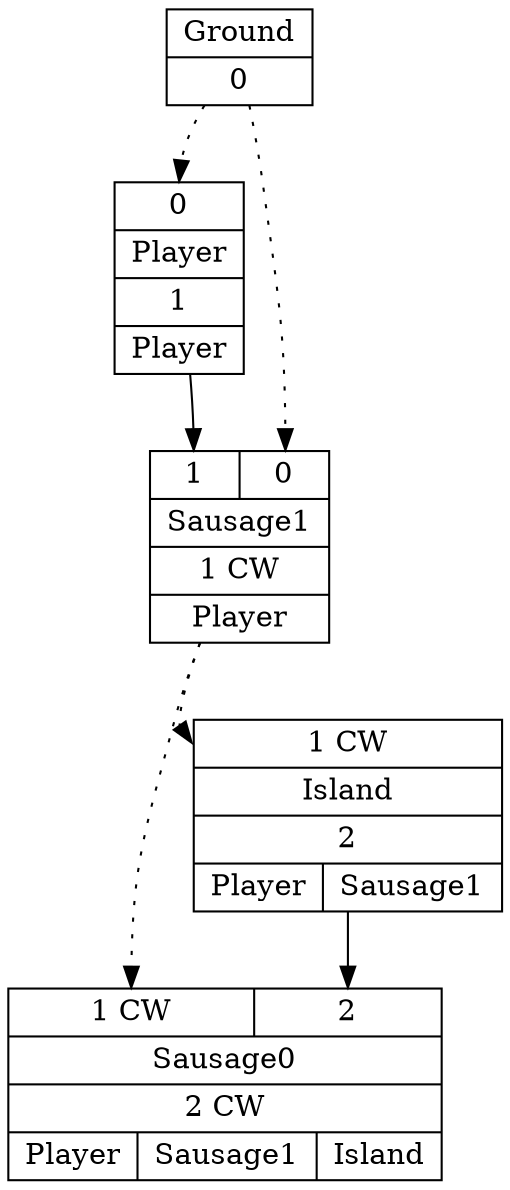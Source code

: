 digraph G {
node [shape=record];
Player[ label ="{{<GroundP>0}|{Player}|<PlayerOUT>1|{Player}}"];
Ground[ label ="{{Ground}|<GroundOUT>0}"];
Player[ label ="{{<GroundP>0}|{Player}|<PlayerOUT>1|{Player}}"];
Ground[ label ="{{Ground}|<GroundOUT>0}"];
Player[ label ="{{<GroundP>0}|{Player}|<PlayerOUT>1|{Player}}"];
Player[ label ="{{<GroundP>0}|{Player}|<PlayerOUT>1|{Player}}"];
Sausage1[ label ="{{<Player>1|<GroundP>0}|{Sausage1}|<Sausage1OUT>1 CW|{Player}}"];
Ground[ label ="{{Ground}|<GroundOUT>0}"];
Player[ label ="{{<GroundP>0}|{Player}|<PlayerOUT>1|{Player}}"];
Ground[ label ="{{Ground}|<GroundOUT>0}"];
Player[ label ="{{<GroundP>0}|{Player}|<PlayerOUT>1|{Player}}"];
Ground[ label ="{{Ground}|<GroundOUT>0}"];
Sausage1[ label ="{{<Player>1|<GroundP>0}|{Sausage1}|<Sausage1OUT>1 CW|{Player}}"];
Ground[ label ="{{Ground}|<GroundOUT>0}"];
Sausage1[ label ="{{<Player>1|<GroundP>0}|{Sausage1}|<Sausage1OUT>1 CW|{Player}}"];
Sausage1[ label ="{{<Player>1|<GroundP>0}|{Sausage1}|<Sausage1OUT>1 CW|{Player}}"];
Sausage0[ label ="{{<Sausage1P>1 CW|<Island>2}|{Sausage0}|<Sausage0OUT>2 CW|{Player|Sausage1|Island}}"];
Sausage1[ label ="{{<Player>1|<GroundP>0}|{Sausage1}|<Sausage1OUT>1 CW|{Player}}"];
Island[ label ="{{<Sausage1P>1 CW}|{Island}|<IslandOUT>2|{Player|Sausage1}}"];
Ground[ label ="{{Ground}|<GroundOUT>0}"];
Sausage1[ label ="{{<Player>1|<GroundP>0}|{Sausage1}|<Sausage1OUT>1 CW|{Player}}"];
Ground[ label ="{{Ground}|<GroundOUT>0}"];
Sausage1[ label ="{{<Player>1|<GroundP>0}|{Sausage1}|<Sausage1OUT>1 CW|{Player}}"];
Sausage1[ label ="{{<Player>1|<GroundP>0}|{Sausage1}|<Sausage1OUT>1 CW|{Player}}"];
Sausage0[ label ="{{<Sausage1P>1 CW|<Island>2}|{Sausage0}|<Sausage0OUT>2 CW|{Player|Sausage1|Island}}"];
Sausage1[ label ="{{<Player>1|<GroundP>0}|{Sausage1}|<Sausage1OUT>1 CW|{Player}}"];
Island[ label ="{{<Sausage1P>1 CW}|{Island}|<IslandOUT>2|{Player|Sausage1}}"];
Island[ label ="{{<Sausage1P>1 CW}|{Island}|<IslandOUT>2|{Player|Sausage1}}"];
Sausage0[ label ="{{<Sausage1P>1 CW|<Island>2}|{Sausage0}|<Sausage0OUT>2 CW|{Player|Sausage1|Island}}"];
	"Ground" -> "Player":GroundP [style=dotted];
	"Player" -> "Sausage1":Player;
	"Ground" -> "Sausage1":GroundP [style=dotted];
	"Sausage1" -> "Sausage0":Sausage1P [style=dotted];
	"Sausage1" -> "Island":Sausage1P [style=dotted];
	"Island" -> "Sausage0":Island;
}